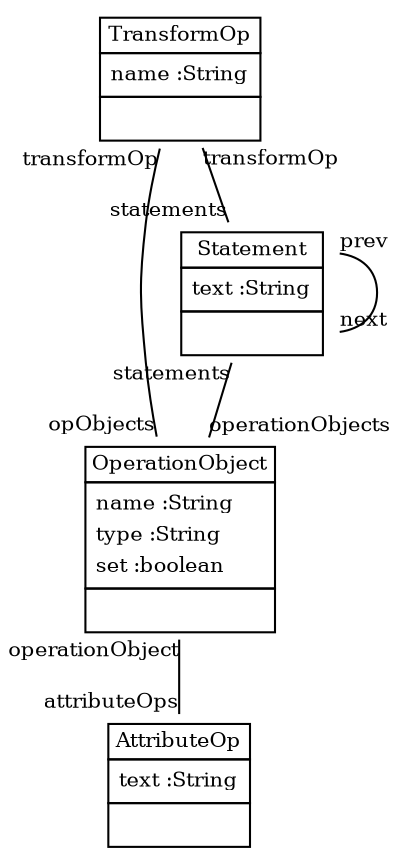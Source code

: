 
 graph ClassDiagram {
    node [shape = none, fontsize = 10]; 
    edge [fontsize = 10];
    
    
    TransformOp [label=<<table border='0' cellborder='1' cellspacing='0'> <tr> <td>TransformOp</td> </tr> <tr><td><table border='0' cellborder='0' cellspacing='0'> <tr><td align='left'>name :String</td></tr>  </table></td></tr> <tr><td><table border='0' cellborder='0' cellspacing='0'> <tr><td> </td></tr> </table></td></tr> </table>>];
    OperationObject [label=<<table border='0' cellborder='1' cellspacing='0'> <tr> <td>OperationObject</td> </tr> <tr><td><table border='0' cellborder='0' cellspacing='0'> <tr><td align='left'>name :String</td></tr> <tr><td align='left'>type :String</td></tr> <tr><td align='left'>set :boolean</td></tr>  </table></td></tr> <tr><td><table border='0' cellborder='0' cellspacing='0'> <tr><td> </td></tr> </table></td></tr> </table>>];
    AttributeOp [label=<<table border='0' cellborder='1' cellspacing='0'> <tr> <td>AttributeOp</td> </tr> <tr><td><table border='0' cellborder='0' cellspacing='0'> <tr><td align='left'>text :String</td></tr>  </table></td></tr> <tr><td><table border='0' cellborder='0' cellspacing='0'> <tr><td> </td></tr> </table></td></tr> </table>>];
    Statement [label=<<table border='0' cellborder='1' cellspacing='0'> <tr> <td>Statement</td> </tr> <tr><td><table border='0' cellborder='0' cellspacing='0'> <tr><td align='left'>text :String</td></tr>  </table></td></tr> <tr><td><table border='0' cellborder='0' cellspacing='0'> <tr><td> </td></tr> </table></td></tr> </table>>];
    
    
    
    TransformOp -- OperationObject [headlabel = "opObjects" taillabel = "transformOp"];
    OperationObject -- AttributeOp [headlabel = "attributeOps" taillabel = "operationObject"];
    Statement -- Statement [headlabel = "next" taillabel = "prev"];
    Statement -- OperationObject [headlabel = "operationObjects" taillabel = "statements"];
    TransformOp -- Statement [headlabel = "statements" taillabel = "transformOp"];
}

